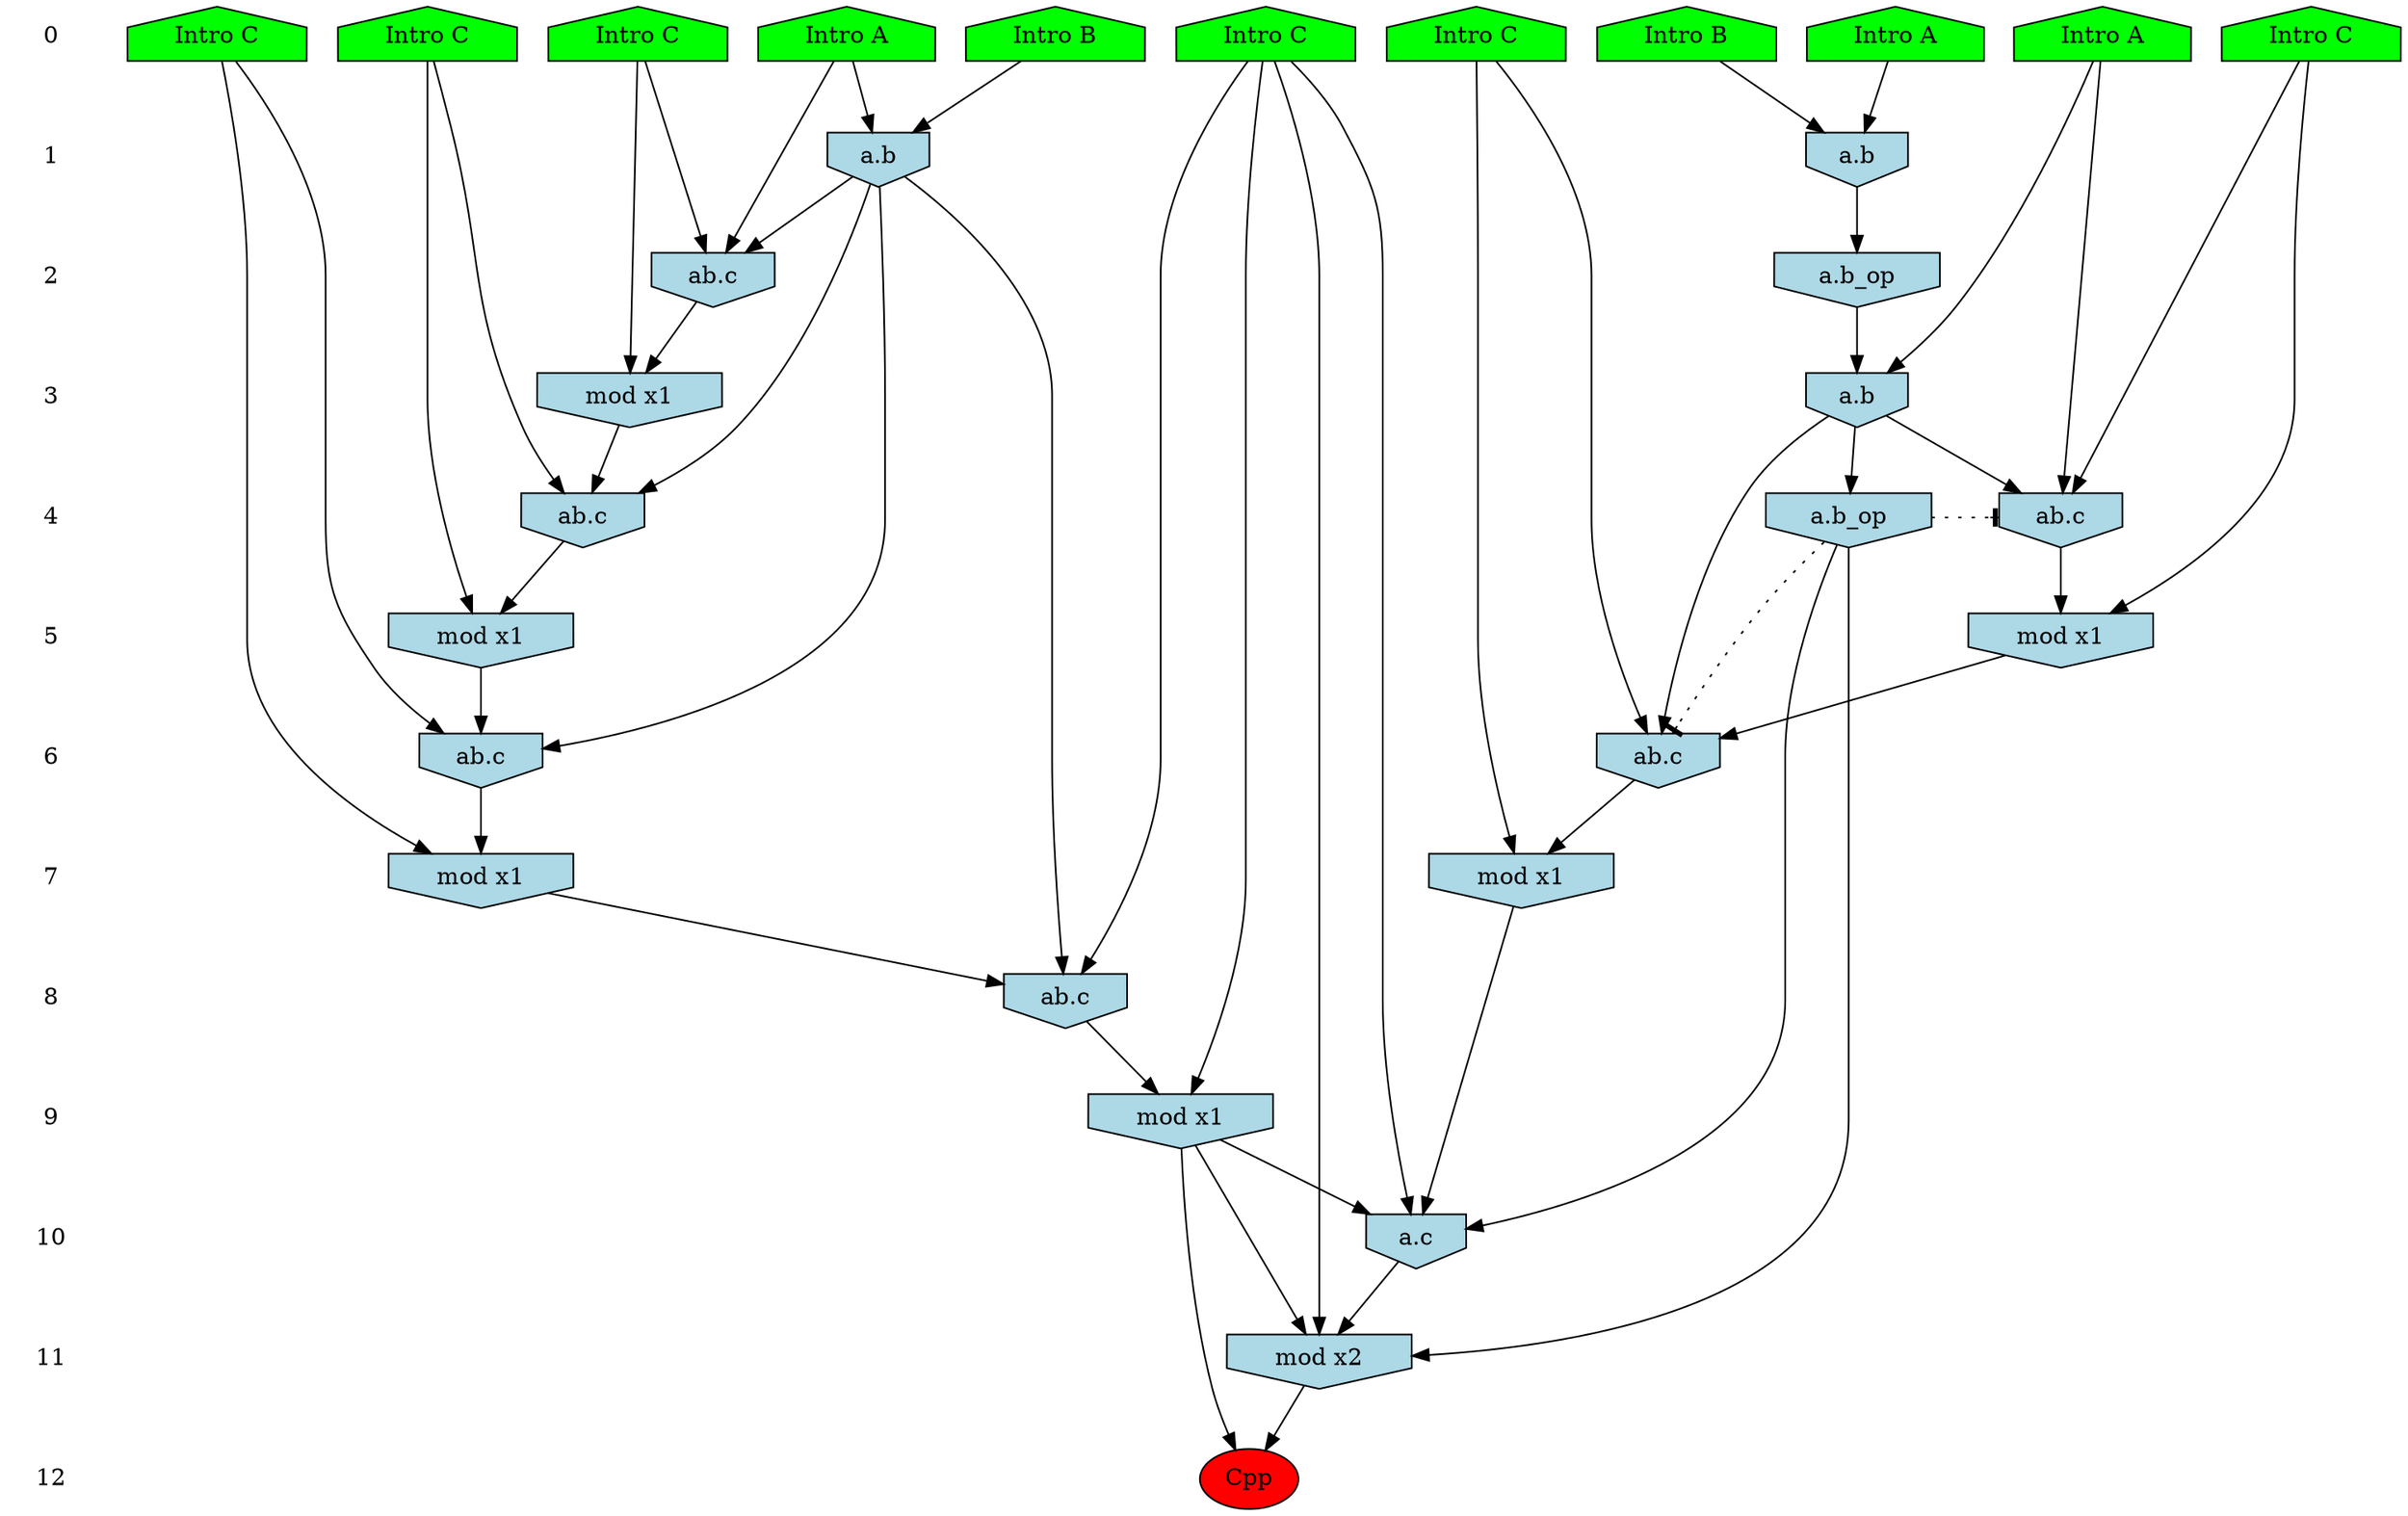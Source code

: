 /* Compression of 1 causal flows obtained in average at 1.948918E+01 t.u */
/* Compressed causal flows were: [3584] */
digraph G{
 ranksep=.5 ; 
{ rank = same ; "0" [shape=plaintext] ; node_1 [label ="Intro A", shape=house, style=filled, fillcolor=green] ;
node_2 [label ="Intro B", shape=house, style=filled, fillcolor=green] ;
node_3 [label ="Intro B", shape=house, style=filled, fillcolor=green] ;
node_4 [label ="Intro A", shape=house, style=filled, fillcolor=green] ;
node_5 [label ="Intro A", shape=house, style=filled, fillcolor=green] ;
node_6 [label ="Intro C", shape=house, style=filled, fillcolor=green] ;
node_7 [label ="Intro C", shape=house, style=filled, fillcolor=green] ;
node_8 [label ="Intro C", shape=house, style=filled, fillcolor=green] ;
node_9 [label ="Intro C", shape=house, style=filled, fillcolor=green] ;
node_10 [label ="Intro C", shape=house, style=filled, fillcolor=green] ;
node_11 [label ="Intro C", shape=house, style=filled, fillcolor=green] ;
}
{ rank = same ; "1" [shape=plaintext] ; node_12 [label="a.b", shape=invhouse, style=filled, fillcolor = lightblue] ;
node_13 [label="a.b", shape=invhouse, style=filled, fillcolor = lightblue] ;
}
{ rank = same ; "2" [shape=plaintext] ; node_14 [label="ab.c", shape=invhouse, style=filled, fillcolor = lightblue] ;
node_16 [label="a.b_op", shape=invhouse, style=filled, fillcolor = lightblue] ;
}
{ rank = same ; "3" [shape=plaintext] ; node_15 [label="mod x1", shape=invhouse, style=filled, fillcolor = lightblue] ;
node_22 [label="a.b", shape=invhouse, style=filled, fillcolor = lightblue] ;
}
{ rank = same ; "4" [shape=plaintext] ; node_17 [label="ab.c", shape=invhouse, style=filled, fillcolor = lightblue] ;
node_24 [label="ab.c", shape=invhouse, style=filled, fillcolor = lightblue] ;
node_27 [label="a.b_op", shape=invhouse, style=filled, fillcolor = lightblue] ;
}
{ rank = same ; "5" [shape=plaintext] ; node_18 [label="mod x1", shape=invhouse, style=filled, fillcolor = lightblue] ;
node_25 [label="mod x1", shape=invhouse, style=filled, fillcolor = lightblue] ;
}
{ rank = same ; "6" [shape=plaintext] ; node_19 [label="ab.c", shape=invhouse, style=filled, fillcolor = lightblue] ;
node_26 [label="ab.c", shape=invhouse, style=filled, fillcolor = lightblue] ;
}
{ rank = same ; "7" [shape=plaintext] ; node_20 [label="mod x1", shape=invhouse, style=filled, fillcolor = lightblue] ;
node_28 [label="mod x1", shape=invhouse, style=filled, fillcolor = lightblue] ;
}
{ rank = same ; "8" [shape=plaintext] ; node_21 [label="ab.c", shape=invhouse, style=filled, fillcolor = lightblue] ;
}
{ rank = same ; "9" [shape=plaintext] ; node_23 [label="mod x1", shape=invhouse, style=filled, fillcolor = lightblue] ;
}
{ rank = same ; "10" [shape=plaintext] ; node_29 [label="a.c", shape=invhouse, style=filled, fillcolor = lightblue] ;
}
{ rank = same ; "11" [shape=plaintext] ; node_30 [label="mod x2", shape=invhouse, style=filled, fillcolor = lightblue] ;
}
{ rank = same ; "12" [shape=plaintext] ; node_31 [label ="Cpp", style=filled, fillcolor=red] ;
}
"0" -> "1" [style="invis"]; 
"1" -> "2" [style="invis"]; 
"2" -> "3" [style="invis"]; 
"3" -> "4" [style="invis"]; 
"4" -> "5" [style="invis"]; 
"5" -> "6" [style="invis"]; 
"6" -> "7" [style="invis"]; 
"7" -> "8" [style="invis"]; 
"8" -> "9" [style="invis"]; 
"9" -> "10" [style="invis"]; 
"10" -> "11" [style="invis"]; 
"11" -> "12" [style="invis"]; 
node_2 -> node_12
node_4 -> node_12
node_1 -> node_13
node_3 -> node_13
node_1 -> node_14
node_9 -> node_14
node_13 -> node_14
node_9 -> node_15
node_14 -> node_15
node_12 -> node_16
node_11 -> node_17
node_13 -> node_17
node_15 -> node_17
node_11 -> node_18
node_17 -> node_18
node_7 -> node_19
node_13 -> node_19
node_18 -> node_19
node_7 -> node_20
node_19 -> node_20
node_10 -> node_21
node_13 -> node_21
node_20 -> node_21
node_5 -> node_22
node_16 -> node_22
node_10 -> node_23
node_21 -> node_23
node_5 -> node_24
node_6 -> node_24
node_22 -> node_24
node_6 -> node_25
node_24 -> node_25
node_8 -> node_26
node_22 -> node_26
node_25 -> node_26
node_22 -> node_27
node_8 -> node_28
node_26 -> node_28
node_10 -> node_29
node_23 -> node_29
node_27 -> node_29
node_28 -> node_29
node_10 -> node_30
node_23 -> node_30
node_27 -> node_30
node_29 -> node_30
node_23 -> node_31
node_30 -> node_31
node_27 -> node_26 [style=dotted, arrowhead = tee] 
node_27 -> node_24 [style=dotted, arrowhead = tee] 
}
/*
 Dot generation time: 0.000000
*/
